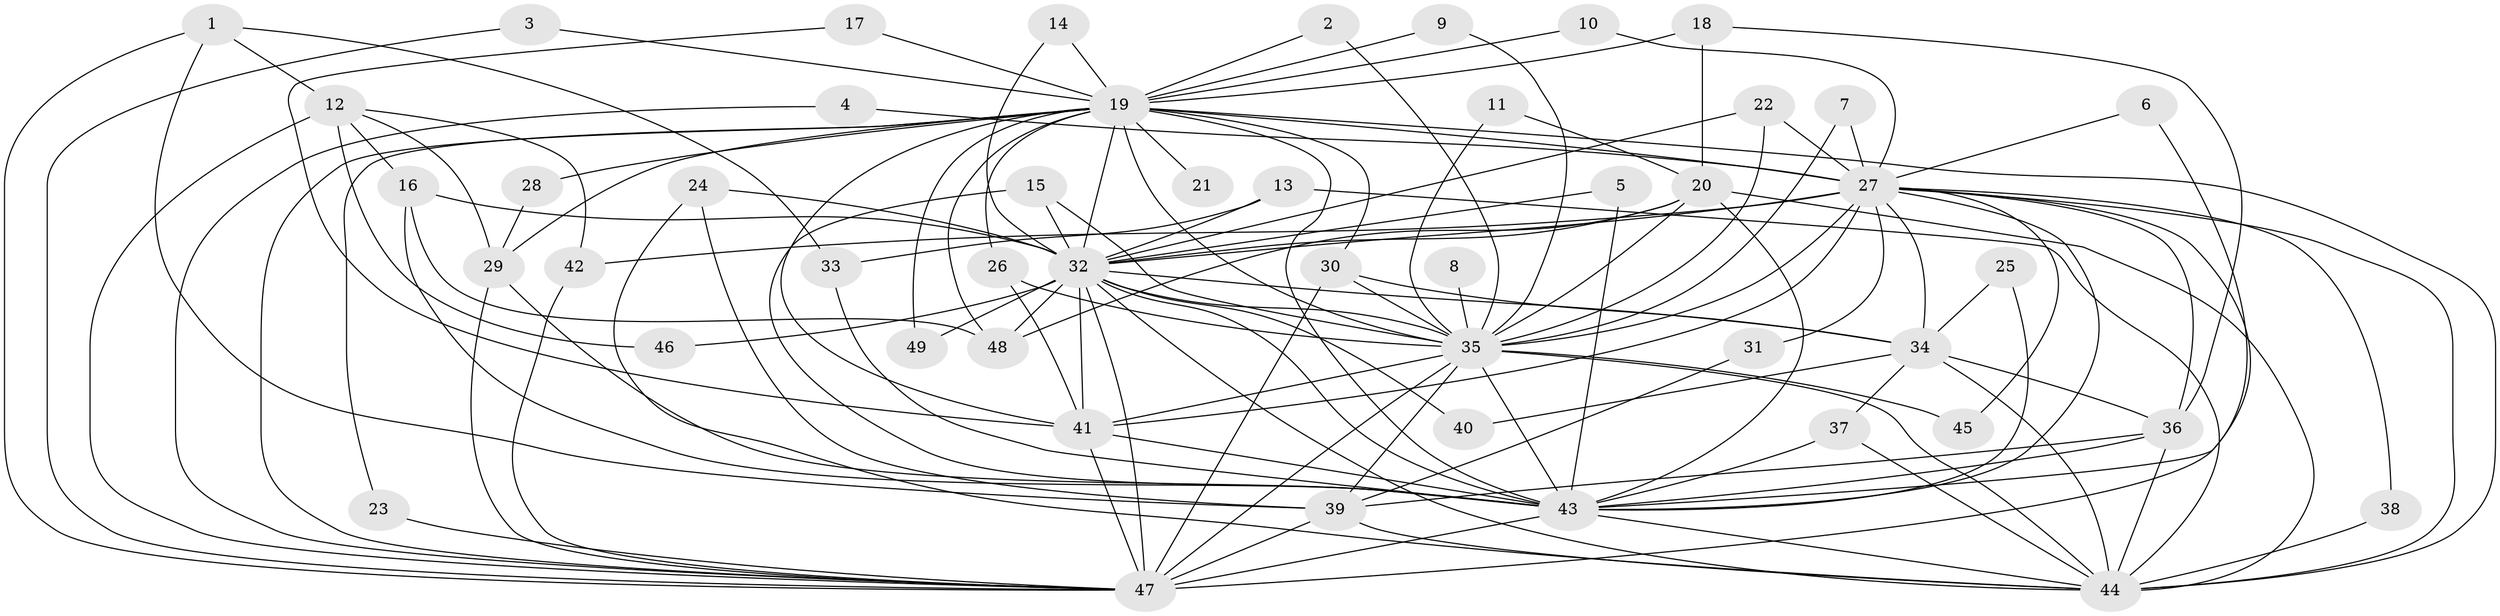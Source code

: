// original degree distribution, {23: 0.01020408163265306, 26: 0.01020408163265306, 20: 0.01020408163265306, 13: 0.030612244897959183, 21: 0.02040816326530612, 15: 0.01020408163265306, 30: 0.01020408163265306, 4: 0.030612244897959183, 6: 0.05102040816326531, 5: 0.01020408163265306, 3: 0.20408163265306123, 2: 0.5714285714285714, 14: 0.01020408163265306, 7: 0.02040816326530612}
// Generated by graph-tools (version 1.1) at 2025/49/03/09/25 03:49:38]
// undirected, 49 vertices, 128 edges
graph export_dot {
graph [start="1"]
  node [color=gray90,style=filled];
  1;
  2;
  3;
  4;
  5;
  6;
  7;
  8;
  9;
  10;
  11;
  12;
  13;
  14;
  15;
  16;
  17;
  18;
  19;
  20;
  21;
  22;
  23;
  24;
  25;
  26;
  27;
  28;
  29;
  30;
  31;
  32;
  33;
  34;
  35;
  36;
  37;
  38;
  39;
  40;
  41;
  42;
  43;
  44;
  45;
  46;
  47;
  48;
  49;
  1 -- 12 [weight=1.0];
  1 -- 33 [weight=1.0];
  1 -- 39 [weight=1.0];
  1 -- 47 [weight=1.0];
  2 -- 19 [weight=1.0];
  2 -- 35 [weight=1.0];
  3 -- 19 [weight=1.0];
  3 -- 47 [weight=1.0];
  4 -- 27 [weight=1.0];
  4 -- 47 [weight=1.0];
  5 -- 32 [weight=1.0];
  5 -- 43 [weight=1.0];
  6 -- 27 [weight=1.0];
  6 -- 43 [weight=1.0];
  7 -- 27 [weight=1.0];
  7 -- 35 [weight=1.0];
  8 -- 35 [weight=1.0];
  9 -- 19 [weight=1.0];
  9 -- 35 [weight=1.0];
  10 -- 19 [weight=1.0];
  10 -- 27 [weight=1.0];
  11 -- 20 [weight=1.0];
  11 -- 35 [weight=1.0];
  12 -- 16 [weight=1.0];
  12 -- 29 [weight=1.0];
  12 -- 42 [weight=1.0];
  12 -- 46 [weight=1.0];
  12 -- 47 [weight=1.0];
  13 -- 32 [weight=1.0];
  13 -- 33 [weight=1.0];
  13 -- 44 [weight=1.0];
  14 -- 19 [weight=1.0];
  14 -- 32 [weight=1.0];
  15 -- 32 [weight=1.0];
  15 -- 35 [weight=1.0];
  15 -- 43 [weight=1.0];
  16 -- 32 [weight=1.0];
  16 -- 43 [weight=1.0];
  16 -- 48 [weight=1.0];
  17 -- 19 [weight=1.0];
  17 -- 41 [weight=1.0];
  18 -- 19 [weight=1.0];
  18 -- 20 [weight=1.0];
  18 -- 36 [weight=1.0];
  19 -- 21 [weight=1.0];
  19 -- 23 [weight=1.0];
  19 -- 26 [weight=1.0];
  19 -- 27 [weight=2.0];
  19 -- 28 [weight=1.0];
  19 -- 29 [weight=1.0];
  19 -- 30 [weight=1.0];
  19 -- 32 [weight=2.0];
  19 -- 35 [weight=4.0];
  19 -- 41 [weight=2.0];
  19 -- 43 [weight=1.0];
  19 -- 44 [weight=1.0];
  19 -- 47 [weight=1.0];
  19 -- 48 [weight=1.0];
  19 -- 49 [weight=1.0];
  20 -- 32 [weight=1.0];
  20 -- 35 [weight=1.0];
  20 -- 43 [weight=1.0];
  20 -- 44 [weight=1.0];
  20 -- 48 [weight=1.0];
  22 -- 27 [weight=1.0];
  22 -- 32 [weight=1.0];
  22 -- 35 [weight=2.0];
  23 -- 47 [weight=1.0];
  24 -- 32 [weight=1.0];
  24 -- 39 [weight=1.0];
  24 -- 44 [weight=1.0];
  25 -- 34 [weight=1.0];
  25 -- 43 [weight=1.0];
  26 -- 35 [weight=1.0];
  26 -- 41 [weight=1.0];
  27 -- 31 [weight=1.0];
  27 -- 32 [weight=5.0];
  27 -- 34 [weight=2.0];
  27 -- 35 [weight=4.0];
  27 -- 36 [weight=1.0];
  27 -- 38 [weight=1.0];
  27 -- 41 [weight=3.0];
  27 -- 42 [weight=1.0];
  27 -- 43 [weight=3.0];
  27 -- 44 [weight=1.0];
  27 -- 45 [weight=1.0];
  27 -- 47 [weight=2.0];
  28 -- 29 [weight=1.0];
  29 -- 43 [weight=1.0];
  29 -- 47 [weight=1.0];
  30 -- 34 [weight=1.0];
  30 -- 35 [weight=1.0];
  30 -- 47 [weight=1.0];
  31 -- 39 [weight=1.0];
  32 -- 34 [weight=1.0];
  32 -- 35 [weight=4.0];
  32 -- 40 [weight=1.0];
  32 -- 41 [weight=3.0];
  32 -- 43 [weight=2.0];
  32 -- 44 [weight=1.0];
  32 -- 46 [weight=1.0];
  32 -- 47 [weight=2.0];
  32 -- 48 [weight=1.0];
  32 -- 49 [weight=1.0];
  33 -- 43 [weight=1.0];
  34 -- 36 [weight=1.0];
  34 -- 37 [weight=1.0];
  34 -- 40 [weight=1.0];
  34 -- 44 [weight=1.0];
  35 -- 39 [weight=1.0];
  35 -- 41 [weight=2.0];
  35 -- 43 [weight=3.0];
  35 -- 44 [weight=1.0];
  35 -- 45 [weight=1.0];
  35 -- 47 [weight=2.0];
  36 -- 39 [weight=1.0];
  36 -- 43 [weight=1.0];
  36 -- 44 [weight=1.0];
  37 -- 43 [weight=1.0];
  37 -- 44 [weight=1.0];
  38 -- 44 [weight=1.0];
  39 -- 44 [weight=1.0];
  39 -- 47 [weight=1.0];
  41 -- 43 [weight=1.0];
  41 -- 47 [weight=1.0];
  42 -- 47 [weight=1.0];
  43 -- 44 [weight=1.0];
  43 -- 47 [weight=2.0];
}
